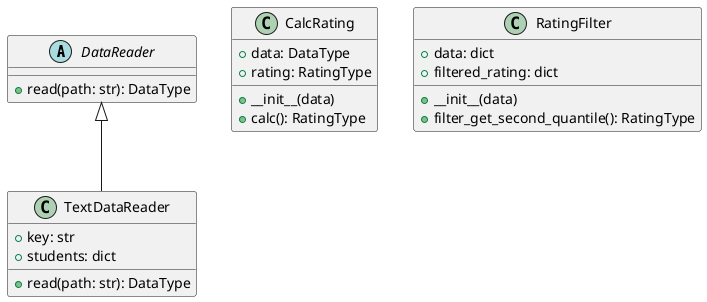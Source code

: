 @startuml

abstract class DataReader {
    +read(path: str): DataType
}

class TextDataReader {
    +key: str
    +students: dict
    +read(path: str): DataType
}
DataReader <|-- TextDataReader

class CalcRating {
    +data: DataType
    +rating: RatingType
    +__init__(data)
    +calc(): RatingType
}

class RatingFilter {
    +data: dict
    +filtered_rating: dict
    +__init__(data)
    +filter_get_second_quantile(): RatingType
}

@enduml


